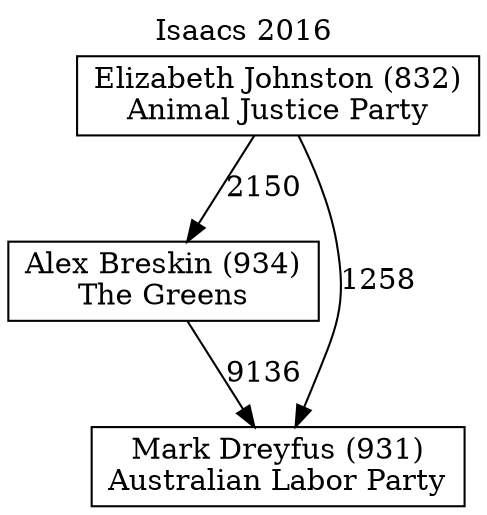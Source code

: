 // House preference flow
digraph "Mark Dreyfus (931)_Isaacs_2016" {
	graph [label="Isaacs 2016" labelloc=t mclimit=10]
	node [shape=box]
	"Alex Breskin (934)" [label="Alex Breskin (934)
The Greens"]
	"Elizabeth Johnston (832)" [label="Elizabeth Johnston (832)
Animal Justice Party"]
	"Mark Dreyfus (931)" [label="Mark Dreyfus (931)
Australian Labor Party"]
	"Alex Breskin (934)" -> "Mark Dreyfus (931)" [label=9136]
	"Elizabeth Johnston (832)" -> "Alex Breskin (934)" [label=2150]
	"Elizabeth Johnston (832)" -> "Mark Dreyfus (931)" [label=1258]
}
